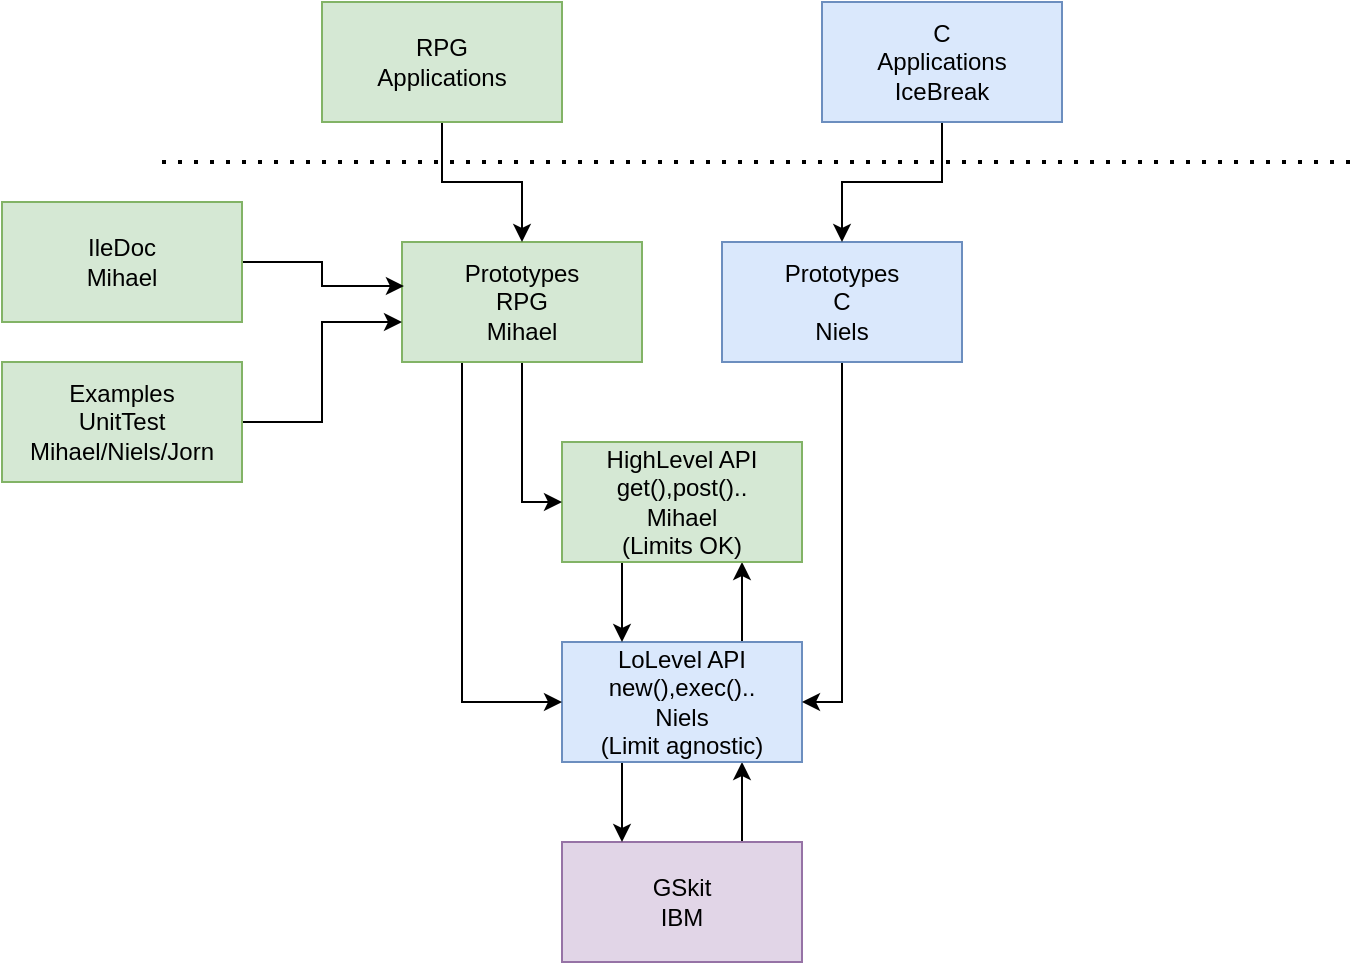<mxfile version="21.2.8" type="device">
  <diagram name="Page-1" id="ClLb21L-YNPrtEjNxc2b">
    <mxGraphModel dx="1350" dy="974" grid="1" gridSize="10" guides="1" tooltips="1" connect="1" arrows="1" fold="1" page="1" pageScale="1" pageWidth="827" pageHeight="1169" math="0" shadow="0">
      <root>
        <mxCell id="0" />
        <mxCell id="1" parent="0" />
        <mxCell id="xUONxnw8ljr_jnJsV8KF-4" style="edgeStyle=orthogonalEdgeStyle;rounded=0;orthogonalLoop=1;jettySize=auto;html=1;exitX=0.75;exitY=0;exitDx=0;exitDy=0;entryX=0.75;entryY=1;entryDx=0;entryDy=0;" parent="1" source="xUONxnw8ljr_jnJsV8KF-1" target="xUONxnw8ljr_jnJsV8KF-2" edge="1">
          <mxGeometry relative="1" as="geometry" />
        </mxCell>
        <mxCell id="xUONxnw8ljr_jnJsV8KF-1" value="GSkit&lt;br&gt;IBM" style="rounded=0;whiteSpace=wrap;html=1;fillColor=#e1d5e7;strokeColor=#9673a6;" parent="1" vertex="1">
          <mxGeometry x="320" y="440" width="120" height="60" as="geometry" />
        </mxCell>
        <mxCell id="xUONxnw8ljr_jnJsV8KF-5" style="edgeStyle=orthogonalEdgeStyle;rounded=0;orthogonalLoop=1;jettySize=auto;html=1;exitX=0.25;exitY=1;exitDx=0;exitDy=0;entryX=0.25;entryY=0;entryDx=0;entryDy=0;" parent="1" source="xUONxnw8ljr_jnJsV8KF-2" target="xUONxnw8ljr_jnJsV8KF-1" edge="1">
          <mxGeometry relative="1" as="geometry" />
        </mxCell>
        <mxCell id="xUONxnw8ljr_jnJsV8KF-10" style="edgeStyle=orthogonalEdgeStyle;rounded=0;orthogonalLoop=1;jettySize=auto;html=1;exitX=0.75;exitY=0;exitDx=0;exitDy=0;entryX=0.75;entryY=1;entryDx=0;entryDy=0;" parent="1" source="xUONxnw8ljr_jnJsV8KF-2" target="xUONxnw8ljr_jnJsV8KF-7" edge="1">
          <mxGeometry relative="1" as="geometry" />
        </mxCell>
        <mxCell id="xUONxnw8ljr_jnJsV8KF-2" value="LoLevel API&lt;br&gt;new(),exec()..&lt;br&gt;Niels&lt;br&gt;(Limit agnostic)" style="rounded=0;whiteSpace=wrap;html=1;fillColor=#dae8fc;strokeColor=#6c8ebf;" parent="1" vertex="1">
          <mxGeometry x="320" y="340" width="120" height="60" as="geometry" />
        </mxCell>
        <mxCell id="xUONxnw8ljr_jnJsV8KF-11" style="edgeStyle=orthogonalEdgeStyle;rounded=0;orthogonalLoop=1;jettySize=auto;html=1;exitX=0.25;exitY=1;exitDx=0;exitDy=0;entryX=0.25;entryY=0;entryDx=0;entryDy=0;" parent="1" source="xUONxnw8ljr_jnJsV8KF-7" target="xUONxnw8ljr_jnJsV8KF-2" edge="1">
          <mxGeometry relative="1" as="geometry" />
        </mxCell>
        <mxCell id="xUONxnw8ljr_jnJsV8KF-7" value="HighLevel API&lt;br&gt;get(),post()..&lt;br&gt;Mihael&lt;br&gt;(Limits OK)" style="rounded=0;whiteSpace=wrap;html=1;fillColor=#d5e8d4;strokeColor=#82b366;" parent="1" vertex="1">
          <mxGeometry x="320" y="240" width="120" height="60" as="geometry" />
        </mxCell>
        <mxCell id="xUONxnw8ljr_jnJsV8KF-15" style="edgeStyle=orthogonalEdgeStyle;rounded=0;orthogonalLoop=1;jettySize=auto;html=1;exitX=0.5;exitY=1;exitDx=0;exitDy=0;entryX=0;entryY=0.5;entryDx=0;entryDy=0;" parent="1" source="xUONxnw8ljr_jnJsV8KF-12" target="xUONxnw8ljr_jnJsV8KF-7" edge="1">
          <mxGeometry relative="1" as="geometry" />
        </mxCell>
        <mxCell id="xUONxnw8ljr_jnJsV8KF-16" style="edgeStyle=orthogonalEdgeStyle;rounded=0;orthogonalLoop=1;jettySize=auto;html=1;exitX=0.25;exitY=1;exitDx=0;exitDy=0;entryX=0;entryY=0.5;entryDx=0;entryDy=0;" parent="1" source="xUONxnw8ljr_jnJsV8KF-12" target="xUONxnw8ljr_jnJsV8KF-2" edge="1">
          <mxGeometry relative="1" as="geometry" />
        </mxCell>
        <mxCell id="xUONxnw8ljr_jnJsV8KF-12" value="Prototypes&lt;br&gt;RPG&lt;br&gt;Mihael" style="rounded=0;whiteSpace=wrap;html=1;fillColor=#d5e8d4;strokeColor=#82b366;" parent="1" vertex="1">
          <mxGeometry x="240" y="140" width="120" height="60" as="geometry" />
        </mxCell>
        <mxCell id="xUONxnw8ljr_jnJsV8KF-14" style="edgeStyle=orthogonalEdgeStyle;rounded=0;orthogonalLoop=1;jettySize=auto;html=1;exitX=0.5;exitY=1;exitDx=0;exitDy=0;entryX=1;entryY=0.5;entryDx=0;entryDy=0;" parent="1" source="xUONxnw8ljr_jnJsV8KF-13" target="xUONxnw8ljr_jnJsV8KF-2" edge="1">
          <mxGeometry relative="1" as="geometry" />
        </mxCell>
        <mxCell id="xUONxnw8ljr_jnJsV8KF-13" value="Prototypes&lt;br&gt;C&lt;br&gt;Niels" style="rounded=0;whiteSpace=wrap;html=1;fillColor=#dae8fc;strokeColor=#6c8ebf;" parent="1" vertex="1">
          <mxGeometry x="400" y="140" width="120" height="60" as="geometry" />
        </mxCell>
        <mxCell id="xUONxnw8ljr_jnJsV8KF-18" style="edgeStyle=orthogonalEdgeStyle;rounded=0;orthogonalLoop=1;jettySize=auto;html=1;exitX=0.5;exitY=1;exitDx=0;exitDy=0;entryX=0.5;entryY=0;entryDx=0;entryDy=0;" parent="1" source="xUONxnw8ljr_jnJsV8KF-17" target="xUONxnw8ljr_jnJsV8KF-12" edge="1">
          <mxGeometry relative="1" as="geometry" />
        </mxCell>
        <mxCell id="xUONxnw8ljr_jnJsV8KF-17" value="RPG&lt;br&gt;Applications" style="rounded=0;whiteSpace=wrap;html=1;fillColor=#d5e8d4;strokeColor=#82b366;" parent="1" vertex="1">
          <mxGeometry x="200" y="20" width="120" height="60" as="geometry" />
        </mxCell>
        <mxCell id="xUONxnw8ljr_jnJsV8KF-20" style="edgeStyle=orthogonalEdgeStyle;rounded=0;orthogonalLoop=1;jettySize=auto;html=1;entryX=0.5;entryY=0;entryDx=0;entryDy=0;" parent="1" source="xUONxnw8ljr_jnJsV8KF-19" target="xUONxnw8ljr_jnJsV8KF-13" edge="1">
          <mxGeometry relative="1" as="geometry" />
        </mxCell>
        <mxCell id="xUONxnw8ljr_jnJsV8KF-19" value="C&lt;br&gt;Applications&lt;br&gt;IceBreak" style="rounded=0;whiteSpace=wrap;html=1;fillColor=#dae8fc;strokeColor=#6c8ebf;" parent="1" vertex="1">
          <mxGeometry x="450" y="20" width="120" height="60" as="geometry" />
        </mxCell>
        <mxCell id="xUONxnw8ljr_jnJsV8KF-22" value="" style="endArrow=none;dashed=1;html=1;dashPattern=1 3;strokeWidth=2;rounded=0;" parent="1" edge="1">
          <mxGeometry width="50" height="50" relative="1" as="geometry">
            <mxPoint x="120" y="100" as="sourcePoint" />
            <mxPoint x="720" y="100" as="targetPoint" />
          </mxGeometry>
        </mxCell>
        <mxCell id="xUONxnw8ljr_jnJsV8KF-24" style="edgeStyle=orthogonalEdgeStyle;rounded=0;orthogonalLoop=1;jettySize=auto;html=1;exitX=1;exitY=0.5;exitDx=0;exitDy=0;" parent="1" source="xUONxnw8ljr_jnJsV8KF-23" edge="1">
          <mxGeometry relative="1" as="geometry">
            <mxPoint x="240" y="180" as="targetPoint" />
            <Array as="points">
              <mxPoint x="200" y="230" />
              <mxPoint x="200" y="180" />
            </Array>
          </mxGeometry>
        </mxCell>
        <mxCell id="xUONxnw8ljr_jnJsV8KF-23" value="Examples&lt;br&gt;UnitTest&lt;br&gt;Mihael/Niels/Jorn" style="rounded=0;whiteSpace=wrap;html=1;fillColor=#d5e8d4;strokeColor=#82b366;" parent="1" vertex="1">
          <mxGeometry x="40" y="200" width="120" height="60" as="geometry" />
        </mxCell>
        <mxCell id="xUONxnw8ljr_jnJsV8KF-27" style="edgeStyle=orthogonalEdgeStyle;rounded=0;orthogonalLoop=1;jettySize=auto;html=1;exitX=1;exitY=0.5;exitDx=0;exitDy=0;entryX=0.008;entryY=0.367;entryDx=0;entryDy=0;entryPerimeter=0;" parent="1" source="xUONxnw8ljr_jnJsV8KF-25" target="xUONxnw8ljr_jnJsV8KF-12" edge="1">
          <mxGeometry relative="1" as="geometry" />
        </mxCell>
        <mxCell id="xUONxnw8ljr_jnJsV8KF-25" value="IleDoc&lt;br&gt;Mihael" style="rounded=0;whiteSpace=wrap;html=1;fillColor=#d5e8d4;strokeColor=#82b366;" parent="1" vertex="1">
          <mxGeometry x="40" y="120" width="120" height="60" as="geometry" />
        </mxCell>
      </root>
    </mxGraphModel>
  </diagram>
</mxfile>
